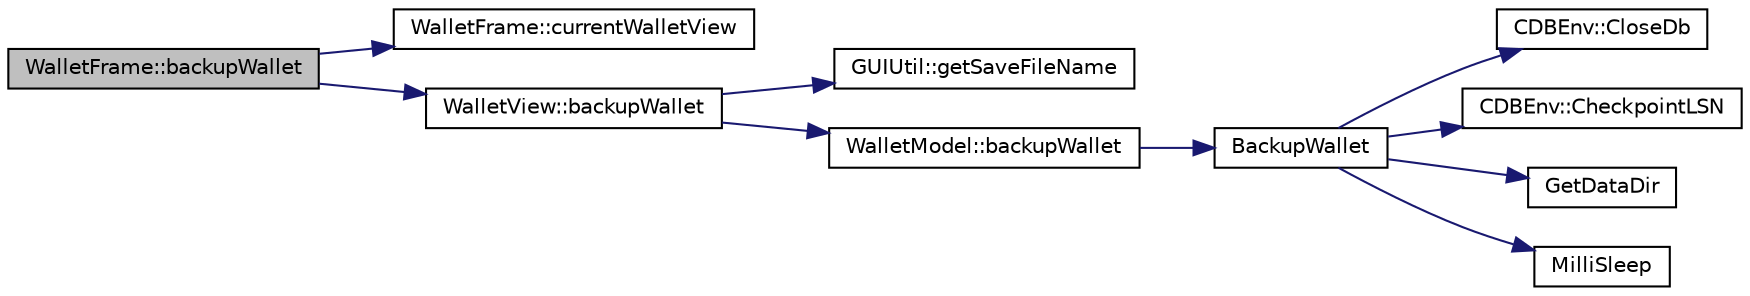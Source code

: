 digraph "WalletFrame::backupWallet"
{
  edge [fontname="Helvetica",fontsize="10",labelfontname="Helvetica",labelfontsize="10"];
  node [fontname="Helvetica",fontsize="10",shape=record];
  rankdir="LR";
  Node226 [label="WalletFrame::backupWallet",height=0.2,width=0.4,color="black", fillcolor="grey75", style="filled", fontcolor="black"];
  Node226 -> Node227 [color="midnightblue",fontsize="10",style="solid",fontname="Helvetica"];
  Node227 [label="WalletFrame::currentWalletView",height=0.2,width=0.4,color="black", fillcolor="white", style="filled",URL="$class_wallet_frame.html#a026798332d142b693e4f1820185d3f1c"];
  Node226 -> Node228 [color="midnightblue",fontsize="10",style="solid",fontname="Helvetica"];
  Node228 [label="WalletView::backupWallet",height=0.2,width=0.4,color="black", fillcolor="white", style="filled",URL="$class_wallet_view.html#a9800d793b552076b4207276d9e08c8b6",tooltip="Backup the wallet. "];
  Node228 -> Node229 [color="midnightblue",fontsize="10",style="solid",fontname="Helvetica"];
  Node229 [label="GUIUtil::getSaveFileName",height=0.2,width=0.4,color="black", fillcolor="white", style="filled",URL="$namespace_g_u_i_util.html#a788c51092a2255b1f8976d4794fc3ee6",tooltip="Get save filename, mimics QFileDialog::getSaveFileName, except that it appends a default suffix when ..."];
  Node228 -> Node230 [color="midnightblue",fontsize="10",style="solid",fontname="Helvetica"];
  Node230 [label="WalletModel::backupWallet",height=0.2,width=0.4,color="black", fillcolor="white", style="filled",URL="$class_wallet_model.html#aa316c19ef41f26ea89f194ab253d3206"];
  Node230 -> Node231 [color="midnightblue",fontsize="10",style="solid",fontname="Helvetica"];
  Node231 [label="BackupWallet",height=0.2,width=0.4,color="black", fillcolor="white", style="filled",URL="$walletdb_8cpp.html#a273c3692765c732c5f724cec93e6b62f"];
  Node231 -> Node232 [color="midnightblue",fontsize="10",style="solid",fontname="Helvetica"];
  Node232 [label="CDBEnv::CloseDb",height=0.2,width=0.4,color="black", fillcolor="white", style="filled",URL="$class_c_d_b_env.html#ac53fd53afdd1e0881b8ffbb11a89b556"];
  Node231 -> Node233 [color="midnightblue",fontsize="10",style="solid",fontname="Helvetica"];
  Node233 [label="CDBEnv::CheckpointLSN",height=0.2,width=0.4,color="black", fillcolor="white", style="filled",URL="$class_c_d_b_env.html#aa4e0fe52dfc0da22fe9bf59eeda57fba"];
  Node231 -> Node234 [color="midnightblue",fontsize="10",style="solid",fontname="Helvetica"];
  Node234 [label="GetDataDir",height=0.2,width=0.4,color="black", fillcolor="white", style="filled",URL="$util_8cpp.html#ab83866a054745d4b30a3948a1b44beba"];
  Node231 -> Node235 [color="midnightblue",fontsize="10",style="solid",fontname="Helvetica"];
  Node235 [label="MilliSleep",height=0.2,width=0.4,color="black", fillcolor="white", style="filled",URL="$utiltime_8cpp.html#ac635182d3e845eda4af4fa5ab31609da"];
}
